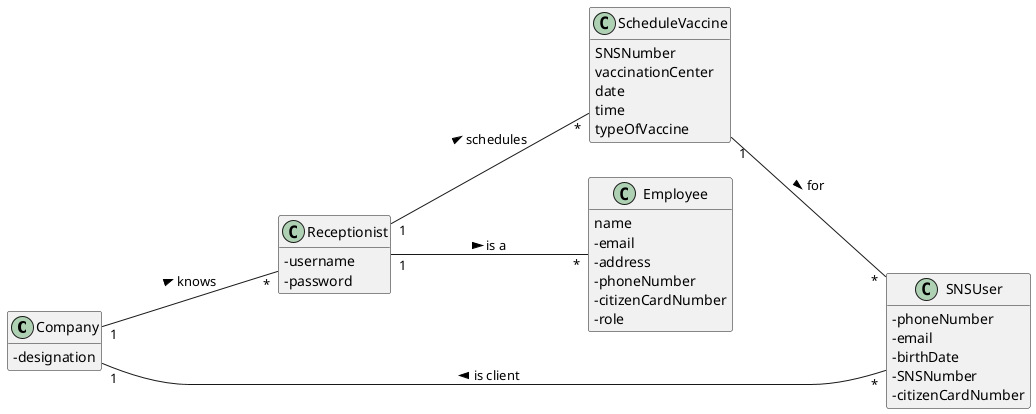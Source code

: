 -@startuml
hide methods
left to right direction
skinparam classAttributeIconSize 0


class Company {
  -designation
}

class Receptionist {
  -username
  -password
}

class SNSUser {
  -phoneNumber
  -email
  -birthDate
  -SNSNumber
  -citizenCardNumber
}

class ScheduleVaccine{
- SNSNumber
- vaccinationCenter
- date
- time
- typeOfVaccine
}
class Employee {
-name
    -email
    -address
    -phoneNumber
    -citizenCardNumber
    -role
    }
SNSUser "*"---"1" Company : is client >
Company "1"---"*" Receptionist : knows >
ScheduleVaccine "1"---"*" SNSUser : for >
Receptionist "1"---"*" ScheduleVaccine : schedules >
Receptionist "1"---"*" Employee : is a >

@enduml